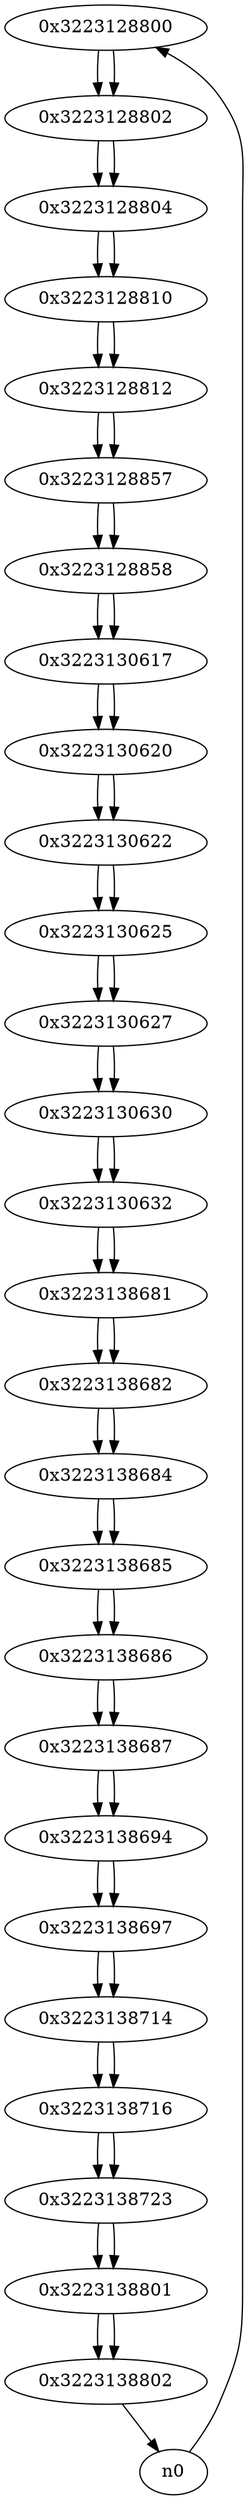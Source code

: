 digraph G{
/* nodes */
  n1 [label="0x3223128800"]
  n2 [label="0x3223128802"]
  n3 [label="0x3223128804"]
  n4 [label="0x3223128810"]
  n5 [label="0x3223128812"]
  n6 [label="0x3223128857"]
  n7 [label="0x3223128858"]
  n8 [label="0x3223130617"]
  n9 [label="0x3223130620"]
  n10 [label="0x3223130622"]
  n11 [label="0x3223130625"]
  n12 [label="0x3223130627"]
  n13 [label="0x3223130630"]
  n14 [label="0x3223130632"]
  n15 [label="0x3223138681"]
  n16 [label="0x3223138682"]
  n17 [label="0x3223138684"]
  n18 [label="0x3223138685"]
  n19 [label="0x3223138686"]
  n20 [label="0x3223138687"]
  n21 [label="0x3223138694"]
  n22 [label="0x3223138697"]
  n23 [label="0x3223138714"]
  n24 [label="0x3223138716"]
  n25 [label="0x3223138723"]
  n26 [label="0x3223138801"]
  n27 [label="0x3223138802"]
/* edges */
n1 -> n2;
n0 -> n1;
n2 -> n3;
n1 -> n2;
n3 -> n4;
n2 -> n3;
n4 -> n5;
n3 -> n4;
n5 -> n6;
n4 -> n5;
n6 -> n7;
n5 -> n6;
n7 -> n8;
n6 -> n7;
n8 -> n9;
n7 -> n8;
n9 -> n10;
n8 -> n9;
n10 -> n11;
n9 -> n10;
n11 -> n12;
n10 -> n11;
n12 -> n13;
n11 -> n12;
n13 -> n14;
n12 -> n13;
n14 -> n15;
n13 -> n14;
n15 -> n16;
n14 -> n15;
n16 -> n17;
n15 -> n16;
n17 -> n18;
n16 -> n17;
n18 -> n19;
n17 -> n18;
n19 -> n20;
n18 -> n19;
n20 -> n21;
n19 -> n20;
n21 -> n22;
n20 -> n21;
n22 -> n23;
n21 -> n22;
n23 -> n24;
n22 -> n23;
n24 -> n25;
n23 -> n24;
n25 -> n26;
n24 -> n25;
n26 -> n27;
n25 -> n26;
n27 -> n0;
n26 -> n27;
}
